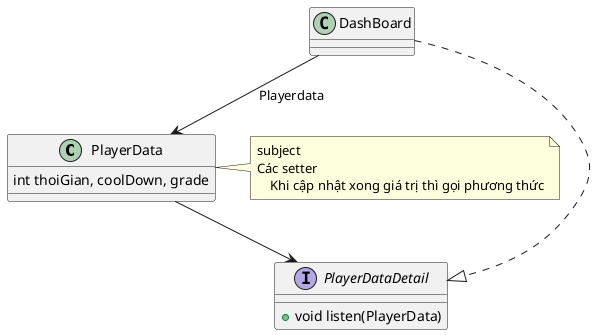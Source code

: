 @startuml
class PlayerData{
    int thoiGian, coolDown, grade
    }
class DashBoard
interface PlayerDataDetail{
    + void listen(PlayerData)
    }
DashBoard --> PlayerData :Playerdata
DashBoard ..|> PlayerDataDetail
PlayerData --> PlayerDataDetail


note right of PlayerData
    subject
    Các setter
        Khi cập nhật xong giá trị thì gọi phương thức
end note
@enduml